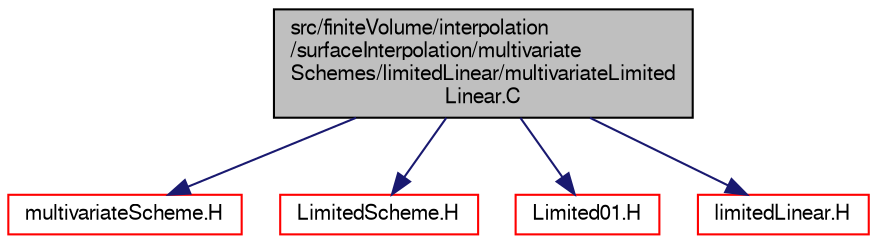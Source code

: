 digraph "src/finiteVolume/interpolation/surfaceInterpolation/multivariateSchemes/limitedLinear/multivariateLimitedLinear.C"
{
  bgcolor="transparent";
  edge [fontname="FreeSans",fontsize="10",labelfontname="FreeSans",labelfontsize="10"];
  node [fontname="FreeSans",fontsize="10",shape=record];
  Node0 [label="src/finiteVolume/interpolation\l/surfaceInterpolation/multivariate\lSchemes/limitedLinear/multivariateLimited\lLinear.C",height=0.2,width=0.4,color="black", fillcolor="grey75", style="filled", fontcolor="black"];
  Node0 -> Node1 [color="midnightblue",fontsize="10",style="solid",fontname="FreeSans"];
  Node1 [label="multivariateScheme.H",height=0.2,width=0.4,color="red",URL="$a04067.html"];
  Node0 -> Node305 [color="midnightblue",fontsize="10",style="solid",fontname="FreeSans"];
  Node305 [label="LimitedScheme.H",height=0.2,width=0.4,color="red",URL="$a03938.html"];
  Node0 -> Node310 [color="midnightblue",fontsize="10",style="solid",fontname="FreeSans"];
  Node310 [label="Limited01.H",height=0.2,width=0.4,color="red",URL="$a03917.html"];
  Node0 -> Node312 [color="midnightblue",fontsize="10",style="solid",fontname="FreeSans"];
  Node312 [label="limitedLinear.H",height=0.2,width=0.4,color="red",URL="$a03932.html"];
}
